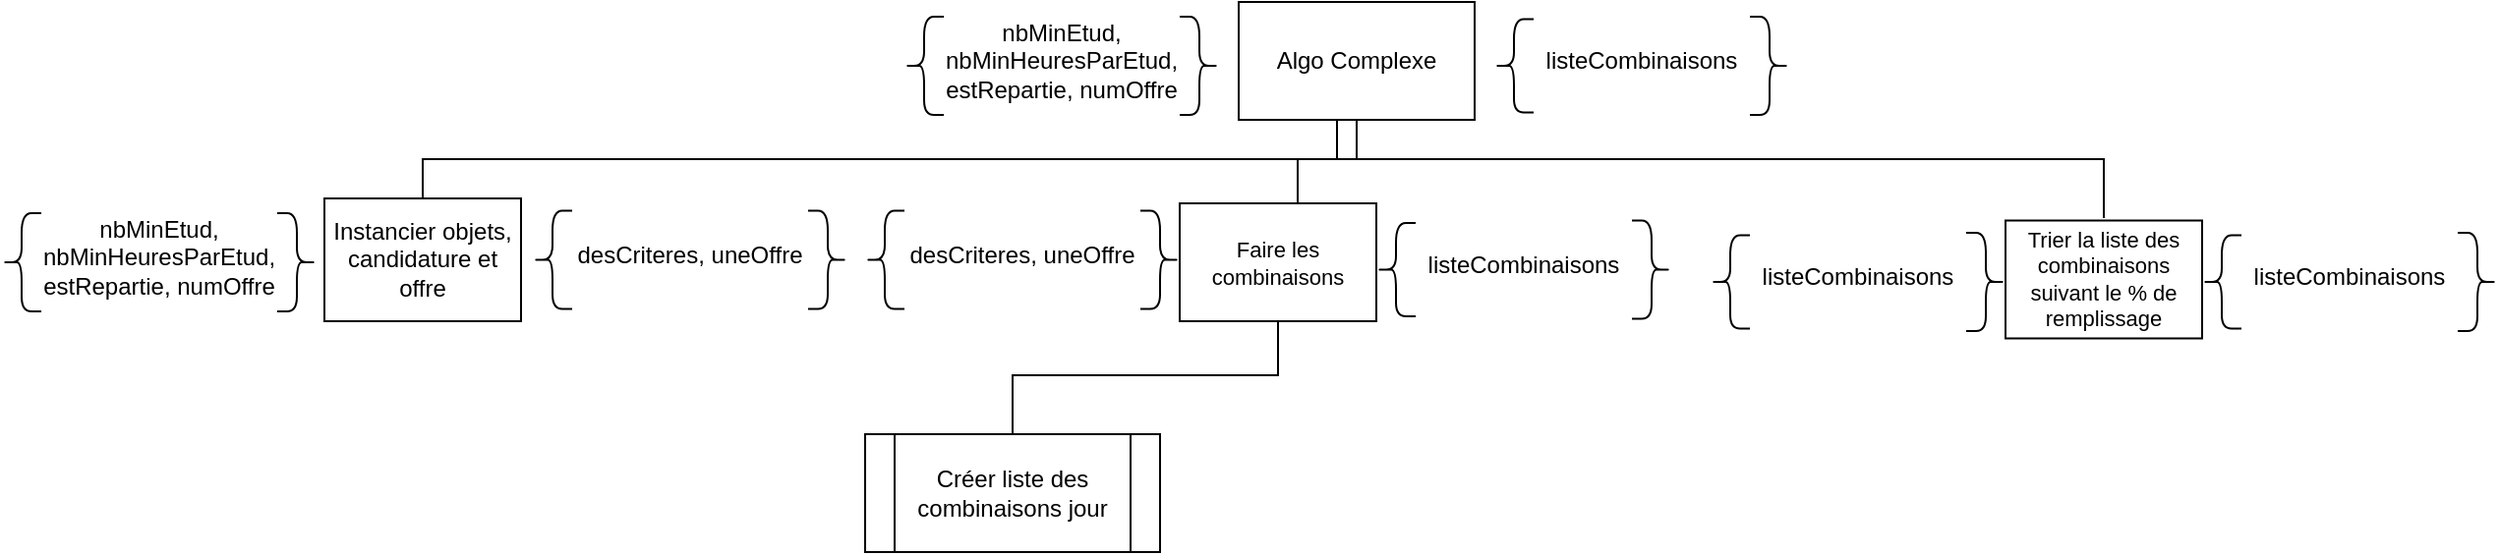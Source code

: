 <mxfile version="22.0.8" type="onedrive">
  <diagram name="Page-1" id="ZZ-0y-fCKqqXjrsUS_a_">
    <mxGraphModel grid="1" page="1" gridSize="10" guides="1" tooltips="1" connect="1" arrows="1" fold="1" pageScale="1" pageWidth="827" pageHeight="1169" math="0" shadow="0">
      <root>
        <mxCell id="0" />
        <mxCell id="1" parent="0" />
        <mxCell id="uia7UCyB_5bbyIWldpqq-17" value="Instancier objets, candidature et offre" style="whiteSpace=wrap;html=1;align=center;verticalAlign=middle;treeFolding=1;treeMoving=1;newEdgeStyle={&quot;edgeStyle&quot;:&quot;elbowEdgeStyle&quot;,&quot;startArrow&quot;:&quot;none&quot;,&quot;endArrow&quot;:&quot;none&quot;};" vertex="1" parent="1">
          <mxGeometry x="305" y="140" width="100" height="62.5" as="geometry" />
        </mxCell>
        <mxCell id="uia7UCyB_5bbyIWldpqq-18" value="" style="edgeStyle=elbowEdgeStyle;elbow=vertical;sourcePerimeterSpacing=0;targetPerimeterSpacing=0;startArrow=none;endArrow=none;rounded=0;curved=0;exitX=0.5;exitY=1;exitDx=0;exitDy=0;entryX=0.5;entryY=0;entryDx=0;entryDy=0;" edge="1" parent="1" source="uia7UCyB_5bbyIWldpqq-8" target="uia7UCyB_5bbyIWldpqq-17">
          <mxGeometry relative="1" as="geometry">
            <mxPoint x="827" y="100" as="sourcePoint" />
            <Array as="points">
              <mxPoint x="717" y="120" />
            </Array>
            <mxPoint x="517" y="140" as="targetPoint" />
          </mxGeometry>
        </mxCell>
        <mxCell id="uia7UCyB_5bbyIWldpqq-33" value="Trier la liste des combinaisons suivant le % de remplissage" style="whiteSpace=wrap;html=1;align=center;verticalAlign=middle;treeFolding=1;treeMoving=1;newEdgeStyle={&quot;edgeStyle&quot;:&quot;elbowEdgeStyle&quot;,&quot;startArrow&quot;:&quot;none&quot;,&quot;endArrow&quot;:&quot;none&quot;};fontFamily=Helvetica;fontSize=11;fontColor=default;" vertex="1" parent="1">
          <mxGeometry x="1160" y="151.25" width="100" height="60" as="geometry" />
        </mxCell>
        <mxCell id="uia7UCyB_5bbyIWldpqq-34" value="" style="edgeStyle=elbowEdgeStyle;elbow=vertical;sourcePerimeterSpacing=0;targetPerimeterSpacing=0;startArrow=none;endArrow=none;rounded=0;curved=0;labelBackgroundColor=default;strokeColor=default;align=center;verticalAlign=middle;fontFamily=Helvetica;fontSize=11;fontColor=default;shape=connector;exitX=0.45;exitY=1;exitDx=0;exitDy=0;exitPerimeter=0;" edge="1" parent="1">
          <mxGeometry relative="1" as="geometry">
            <mxPoint x="820" y="100" as="sourcePoint" />
            <mxPoint x="1210" y="150" as="targetPoint" />
            <Array as="points">
              <mxPoint x="876" y="120" />
            </Array>
          </mxGeometry>
        </mxCell>
        <mxCell id="a5Jb0h_-UMzOc_dZSMdP-2" style="edgeStyle=elbowEdgeStyle;rounded=0;orthogonalLoop=1;jettySize=auto;elbow=vertical;html=1;startArrow=none;endArrow=none;exitX=0.5;exitY=1;exitDx=0;exitDy=0;entryX=0.5;entryY=0;entryDx=0;entryDy=0;" edge="1" parent="1" source="uia7UCyB_5bbyIWldpqq-35" target="a5Jb0h_-UMzOc_dZSMdP-3">
          <mxGeometry relative="1" as="geometry">
            <mxPoint x="540" y="260" as="targetPoint" />
            <Array as="points">
              <mxPoint x="610" y="230" />
            </Array>
          </mxGeometry>
        </mxCell>
        <mxCell id="uia7UCyB_5bbyIWldpqq-35" value="Faire les combinaisons" style="whiteSpace=wrap;html=1;align=center;verticalAlign=middle;treeFolding=1;treeMoving=1;newEdgeStyle={&quot;edgeStyle&quot;:&quot;elbowEdgeStyle&quot;,&quot;startArrow&quot;:&quot;none&quot;,&quot;endArrow&quot;:&quot;none&quot;};fontFamily=Helvetica;fontSize=11;fontColor=default;" vertex="1" parent="1">
          <mxGeometry x="740" y="142.5" width="100" height="60" as="geometry" />
        </mxCell>
        <mxCell id="uia7UCyB_5bbyIWldpqq-36" value="" style="edgeStyle=elbowEdgeStyle;elbow=vertical;sourcePerimeterSpacing=0;targetPerimeterSpacing=0;startArrow=none;endArrow=none;rounded=0;curved=0;labelBackgroundColor=default;strokeColor=default;align=center;verticalAlign=middle;fontFamily=Helvetica;fontSize=11;fontColor=default;shape=connector;" edge="1" parent="1" target="uia7UCyB_5bbyIWldpqq-35">
          <mxGeometry relative="1" as="geometry">
            <mxPoint x="830" y="100" as="sourcePoint" />
            <Array as="points">
              <mxPoint x="800" y="120" />
            </Array>
          </mxGeometry>
        </mxCell>
        <UserObject label="Algo Complexe" treeRoot="1" id="uia7UCyB_5bbyIWldpqq-8">
          <mxCell style="whiteSpace=wrap;html=1;align=center;treeFolding=1;treeMoving=1;newEdgeStyle={&quot;edgeStyle&quot;:&quot;elbowEdgeStyle&quot;,&quot;startArrow&quot;:&quot;none&quot;,&quot;endArrow&quot;:&quot;none&quot;};" vertex="1" parent="1">
            <mxGeometry x="770" y="40" width="120" height="60" as="geometry" />
          </mxCell>
        </UserObject>
        <mxCell id="uia7UCyB_5bbyIWldpqq-37" value="" style="group" connectable="0" vertex="1" parent="1">
          <mxGeometry x="600" y="47.5" width="160" height="50" as="geometry" />
        </mxCell>
        <mxCell id="uia7UCyB_5bbyIWldpqq-7" value="nbMinEtud, nbMinHeuresParEtud, estRepartie, numOffre" style="text;html=1;strokeColor=none;fillColor=none;align=center;verticalAlign=middle;whiteSpace=wrap;rounded=0;" vertex="1" parent="uia7UCyB_5bbyIWldpqq-37">
          <mxGeometry x="10" y="5" width="140" height="35" as="geometry" />
        </mxCell>
        <mxCell id="uia7UCyB_5bbyIWldpqq-24" value="" style="shape=curlyBracket;whiteSpace=wrap;html=1;rounded=1;labelPosition=left;verticalLabelPosition=middle;align=right;verticalAlign=middle;" vertex="1" parent="uia7UCyB_5bbyIWldpqq-37">
          <mxGeometry width="20" height="50" as="geometry" />
        </mxCell>
        <mxCell id="uia7UCyB_5bbyIWldpqq-25" value="" style="shape=curlyBracket;whiteSpace=wrap;html=1;rounded=1;flipH=1;labelPosition=right;verticalLabelPosition=middle;align=left;verticalAlign=middle;" vertex="1" parent="uia7UCyB_5bbyIWldpqq-37">
          <mxGeometry x="140" width="20" height="50" as="geometry" />
        </mxCell>
        <mxCell id="uia7UCyB_5bbyIWldpqq-38" value="" style="group" connectable="0" vertex="1" parent="1">
          <mxGeometry x="900" y="47.5" width="150" height="50" as="geometry" />
        </mxCell>
        <mxCell id="uia7UCyB_5bbyIWldpqq-10" value="listeCombinaisons" style="text;html=1;strokeColor=none;fillColor=none;align=center;verticalAlign=middle;whiteSpace=wrap;rounded=0;" vertex="1" parent="uia7UCyB_5bbyIWldpqq-38">
          <mxGeometry x="20" y="5" width="110" height="35" as="geometry" />
        </mxCell>
        <mxCell id="uia7UCyB_5bbyIWldpqq-26" value="" style="shape=curlyBracket;whiteSpace=wrap;html=1;rounded=1;flipH=1;labelPosition=right;verticalLabelPosition=middle;align=left;verticalAlign=middle;" vertex="1" parent="uia7UCyB_5bbyIWldpqq-38">
          <mxGeometry x="130" width="20" height="50" as="geometry" />
        </mxCell>
        <mxCell id="uia7UCyB_5bbyIWldpqq-27" value="" style="shape=curlyBracket;whiteSpace=wrap;html=1;rounded=1;labelPosition=left;verticalLabelPosition=middle;align=right;verticalAlign=middle;" vertex="1" parent="uia7UCyB_5bbyIWldpqq-38">
          <mxGeometry y="1.25" width="20" height="47.5" as="geometry" />
        </mxCell>
        <mxCell id="kYf6mvbzfywUMQieAFKw-5" value="" style="group" connectable="0" vertex="1" parent="1">
          <mxGeometry x="1010" y="157.5" width="150" height="50" as="geometry" />
        </mxCell>
        <mxCell id="kYf6mvbzfywUMQieAFKw-6" value="listeCombinaisons" style="text;html=1;strokeColor=none;fillColor=none;align=center;verticalAlign=middle;whiteSpace=wrap;rounded=0;" vertex="1" parent="kYf6mvbzfywUMQieAFKw-5">
          <mxGeometry x="20" y="5" width="110" height="35" as="geometry" />
        </mxCell>
        <mxCell id="kYf6mvbzfywUMQieAFKw-7" value="" style="shape=curlyBracket;whiteSpace=wrap;html=1;rounded=1;flipH=1;labelPosition=right;verticalLabelPosition=middle;align=left;verticalAlign=middle;" vertex="1" parent="kYf6mvbzfywUMQieAFKw-5">
          <mxGeometry x="130" width="20" height="50" as="geometry" />
        </mxCell>
        <mxCell id="kYf6mvbzfywUMQieAFKw-8" value="" style="shape=curlyBracket;whiteSpace=wrap;html=1;rounded=1;labelPosition=left;verticalLabelPosition=middle;align=right;verticalAlign=middle;" vertex="1" parent="kYf6mvbzfywUMQieAFKw-5">
          <mxGeometry y="1.25" width="20" height="47.5" as="geometry" />
        </mxCell>
        <mxCell id="kYf6mvbzfywUMQieAFKw-9" value="" style="group" connectable="0" vertex="1" parent="1">
          <mxGeometry x="1260" y="157.5" width="150" height="50" as="geometry" />
        </mxCell>
        <mxCell id="kYf6mvbzfywUMQieAFKw-10" value="listeCombinaisons" style="text;html=1;strokeColor=none;fillColor=none;align=center;verticalAlign=middle;whiteSpace=wrap;rounded=0;" vertex="1" parent="kYf6mvbzfywUMQieAFKw-9">
          <mxGeometry x="20" y="5" width="110" height="35" as="geometry" />
        </mxCell>
        <mxCell id="kYf6mvbzfywUMQieAFKw-11" value="" style="shape=curlyBracket;whiteSpace=wrap;html=1;rounded=1;flipH=1;labelPosition=right;verticalLabelPosition=middle;align=left;verticalAlign=middle;" vertex="1" parent="kYf6mvbzfywUMQieAFKw-9">
          <mxGeometry x="130" width="20" height="50" as="geometry" />
        </mxCell>
        <mxCell id="kYf6mvbzfywUMQieAFKw-12" value="" style="shape=curlyBracket;whiteSpace=wrap;html=1;rounded=1;labelPosition=left;verticalLabelPosition=middle;align=right;verticalAlign=middle;" vertex="1" parent="kYf6mvbzfywUMQieAFKw-9">
          <mxGeometry y="1.25" width="20" height="47.5" as="geometry" />
        </mxCell>
        <mxCell id="kYf6mvbzfywUMQieAFKw-16" value="" style="group" connectable="0" vertex="1" parent="1">
          <mxGeometry x="141" y="147.5" width="160" height="50" as="geometry" />
        </mxCell>
        <mxCell id="kYf6mvbzfywUMQieAFKw-17" value="nbMinEtud, nbMinHeuresParEtud, estRepartie, numOffre" style="text;html=1;strokeColor=none;fillColor=none;align=center;verticalAlign=middle;whiteSpace=wrap;rounded=0;" vertex="1" parent="kYf6mvbzfywUMQieAFKw-16">
          <mxGeometry x="10" y="5" width="140" height="35" as="geometry" />
        </mxCell>
        <mxCell id="kYf6mvbzfywUMQieAFKw-18" value="" style="shape=curlyBracket;whiteSpace=wrap;html=1;rounded=1;labelPosition=left;verticalLabelPosition=middle;align=right;verticalAlign=middle;" vertex="1" parent="kYf6mvbzfywUMQieAFKw-16">
          <mxGeometry width="20" height="50" as="geometry" />
        </mxCell>
        <mxCell id="kYf6mvbzfywUMQieAFKw-19" value="" style="shape=curlyBracket;whiteSpace=wrap;html=1;rounded=1;flipH=1;labelPosition=right;verticalLabelPosition=middle;align=left;verticalAlign=middle;" vertex="1" parent="kYf6mvbzfywUMQieAFKw-16">
          <mxGeometry x="140" width="20" height="50" as="geometry" />
        </mxCell>
        <mxCell id="kYf6mvbzfywUMQieAFKw-20" value="" style="group" connectable="0" vertex="1" parent="1">
          <mxGeometry x="411" y="146.25" width="160" height="50" as="geometry" />
        </mxCell>
        <mxCell id="kYf6mvbzfywUMQieAFKw-21" value="desCriteres, uneOffre" style="text;html=1;strokeColor=none;fillColor=none;align=center;verticalAlign=middle;whiteSpace=wrap;rounded=0;" vertex="1" parent="kYf6mvbzfywUMQieAFKw-20">
          <mxGeometry x="10" y="5" width="140" height="35" as="geometry" />
        </mxCell>
        <mxCell id="kYf6mvbzfywUMQieAFKw-22" value="" style="shape=curlyBracket;whiteSpace=wrap;html=1;rounded=1;labelPosition=left;verticalLabelPosition=middle;align=right;verticalAlign=middle;" vertex="1" parent="kYf6mvbzfywUMQieAFKw-20">
          <mxGeometry width="20" height="50" as="geometry" />
        </mxCell>
        <mxCell id="kYf6mvbzfywUMQieAFKw-23" value="" style="shape=curlyBracket;whiteSpace=wrap;html=1;rounded=1;flipH=1;labelPosition=right;verticalLabelPosition=middle;align=left;verticalAlign=middle;" vertex="1" parent="kYf6mvbzfywUMQieAFKw-20">
          <mxGeometry x="140" width="20" height="50" as="geometry" />
        </mxCell>
        <mxCell id="kYf6mvbzfywUMQieAFKw-24" value="" style="group" connectable="0" vertex="1" parent="1">
          <mxGeometry x="580" y="146.25" width="160" height="50" as="geometry" />
        </mxCell>
        <mxCell id="kYf6mvbzfywUMQieAFKw-25" value="desCriteres, uneOffre" style="text;html=1;strokeColor=none;fillColor=none;align=center;verticalAlign=middle;whiteSpace=wrap;rounded=0;" vertex="1" parent="kYf6mvbzfywUMQieAFKw-24">
          <mxGeometry x="10" y="5" width="140" height="35" as="geometry" />
        </mxCell>
        <mxCell id="kYf6mvbzfywUMQieAFKw-26" value="" style="shape=curlyBracket;whiteSpace=wrap;html=1;rounded=1;labelPosition=left;verticalLabelPosition=middle;align=right;verticalAlign=middle;" vertex="1" parent="kYf6mvbzfywUMQieAFKw-24">
          <mxGeometry width="20" height="50" as="geometry" />
        </mxCell>
        <mxCell id="kYf6mvbzfywUMQieAFKw-27" value="" style="shape=curlyBracket;whiteSpace=wrap;html=1;rounded=1;flipH=1;labelPosition=right;verticalLabelPosition=middle;align=left;verticalAlign=middle;" vertex="1" parent="kYf6mvbzfywUMQieAFKw-24">
          <mxGeometry x="140" width="20" height="50" as="geometry" />
        </mxCell>
        <mxCell id="kYf6mvbzfywUMQieAFKw-28" value="" style="group" connectable="0" vertex="1" parent="1">
          <mxGeometry x="840" y="151.25" width="150" height="50" as="geometry" />
        </mxCell>
        <mxCell id="kYf6mvbzfywUMQieAFKw-29" value="listeCombinaisons" style="text;html=1;strokeColor=none;fillColor=none;align=center;verticalAlign=middle;whiteSpace=wrap;rounded=0;" vertex="1" parent="kYf6mvbzfywUMQieAFKw-28">
          <mxGeometry x="20" y="5" width="110" height="35" as="geometry" />
        </mxCell>
        <mxCell id="kYf6mvbzfywUMQieAFKw-30" value="" style="shape=curlyBracket;whiteSpace=wrap;html=1;rounded=1;flipH=1;labelPosition=right;verticalLabelPosition=middle;align=left;verticalAlign=middle;" vertex="1" parent="kYf6mvbzfywUMQieAFKw-28">
          <mxGeometry x="130" width="20" height="50" as="geometry" />
        </mxCell>
        <mxCell id="kYf6mvbzfywUMQieAFKw-31" value="" style="shape=curlyBracket;whiteSpace=wrap;html=1;rounded=1;labelPosition=left;verticalLabelPosition=middle;align=right;verticalAlign=middle;" vertex="1" parent="kYf6mvbzfywUMQieAFKw-28">
          <mxGeometry y="1.25" width="20" height="47.5" as="geometry" />
        </mxCell>
        <mxCell id="a5Jb0h_-UMzOc_dZSMdP-3" value="Créer liste des combinaisons jour" style="shape=process;whiteSpace=wrap;html=1;backgroundOutline=1;" vertex="1" parent="1">
          <mxGeometry x="580" y="260" width="150" height="60" as="geometry" />
        </mxCell>
      </root>
    </mxGraphModel>
  </diagram>
</mxfile>
